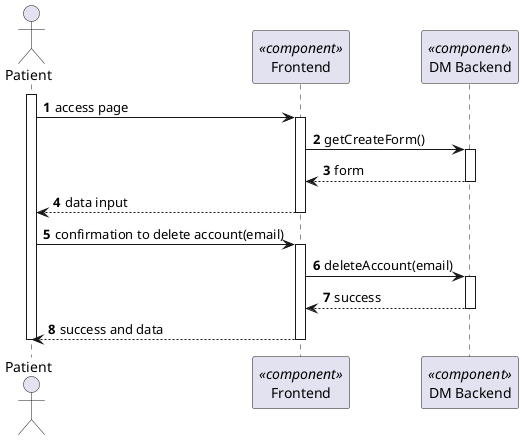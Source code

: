 @startuml 5.1.3
skinparam packageStyle rectangle
skinparam shadowing false

autonumber

actor "Patient" as AD
participant "Frontend" as FE <<component>>
participant "DM Backend" as BE <<component>>



activate AD
AD -> FE: access page
activate FE
FE -> BE: getCreateForm()
activate BE
BE --> FE: form
deactivate BE
FE --> AD : data input
deactivate FE
AD -> FE : confirmation to delete account(email)
activate FE
FE -> BE : deleteAccount(email)
activate BE
BE --> FE: success
deactivate BE
FE --> AD : success and data
deactivate FE
deactivate AD


@enduml
